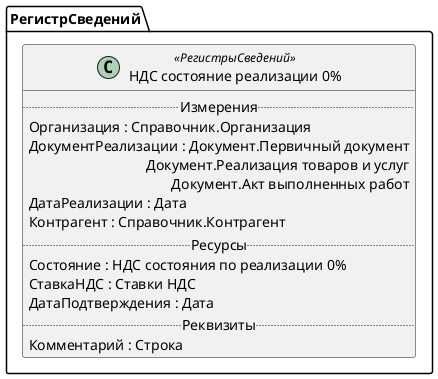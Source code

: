 ﻿@startuml НДССостояниеРеализации0
'!include templates.wsd
'..\include templates.wsd
class РегистрСведений.НДССостояниеРеализации0 as "НДС состояние реализации 0%" <<РегистрыСведений>>
{
..Измерения..
Организация : Справочник.Организация
ДокументРеализации : Документ.Первичный документ\rДокумент.Реализация товаров и услуг\rДокумент.Акт выполненных работ
ДатаРеализации : Дата
Контрагент : Справочник.Контрагент
..Ресурсы..
Состояние : НДС состояния по реализации 0%
СтавкаНДС : Ставки НДС
ДатаПодтверждения : Дата
..Реквизиты..
Комментарий : Строка
}
@enduml
